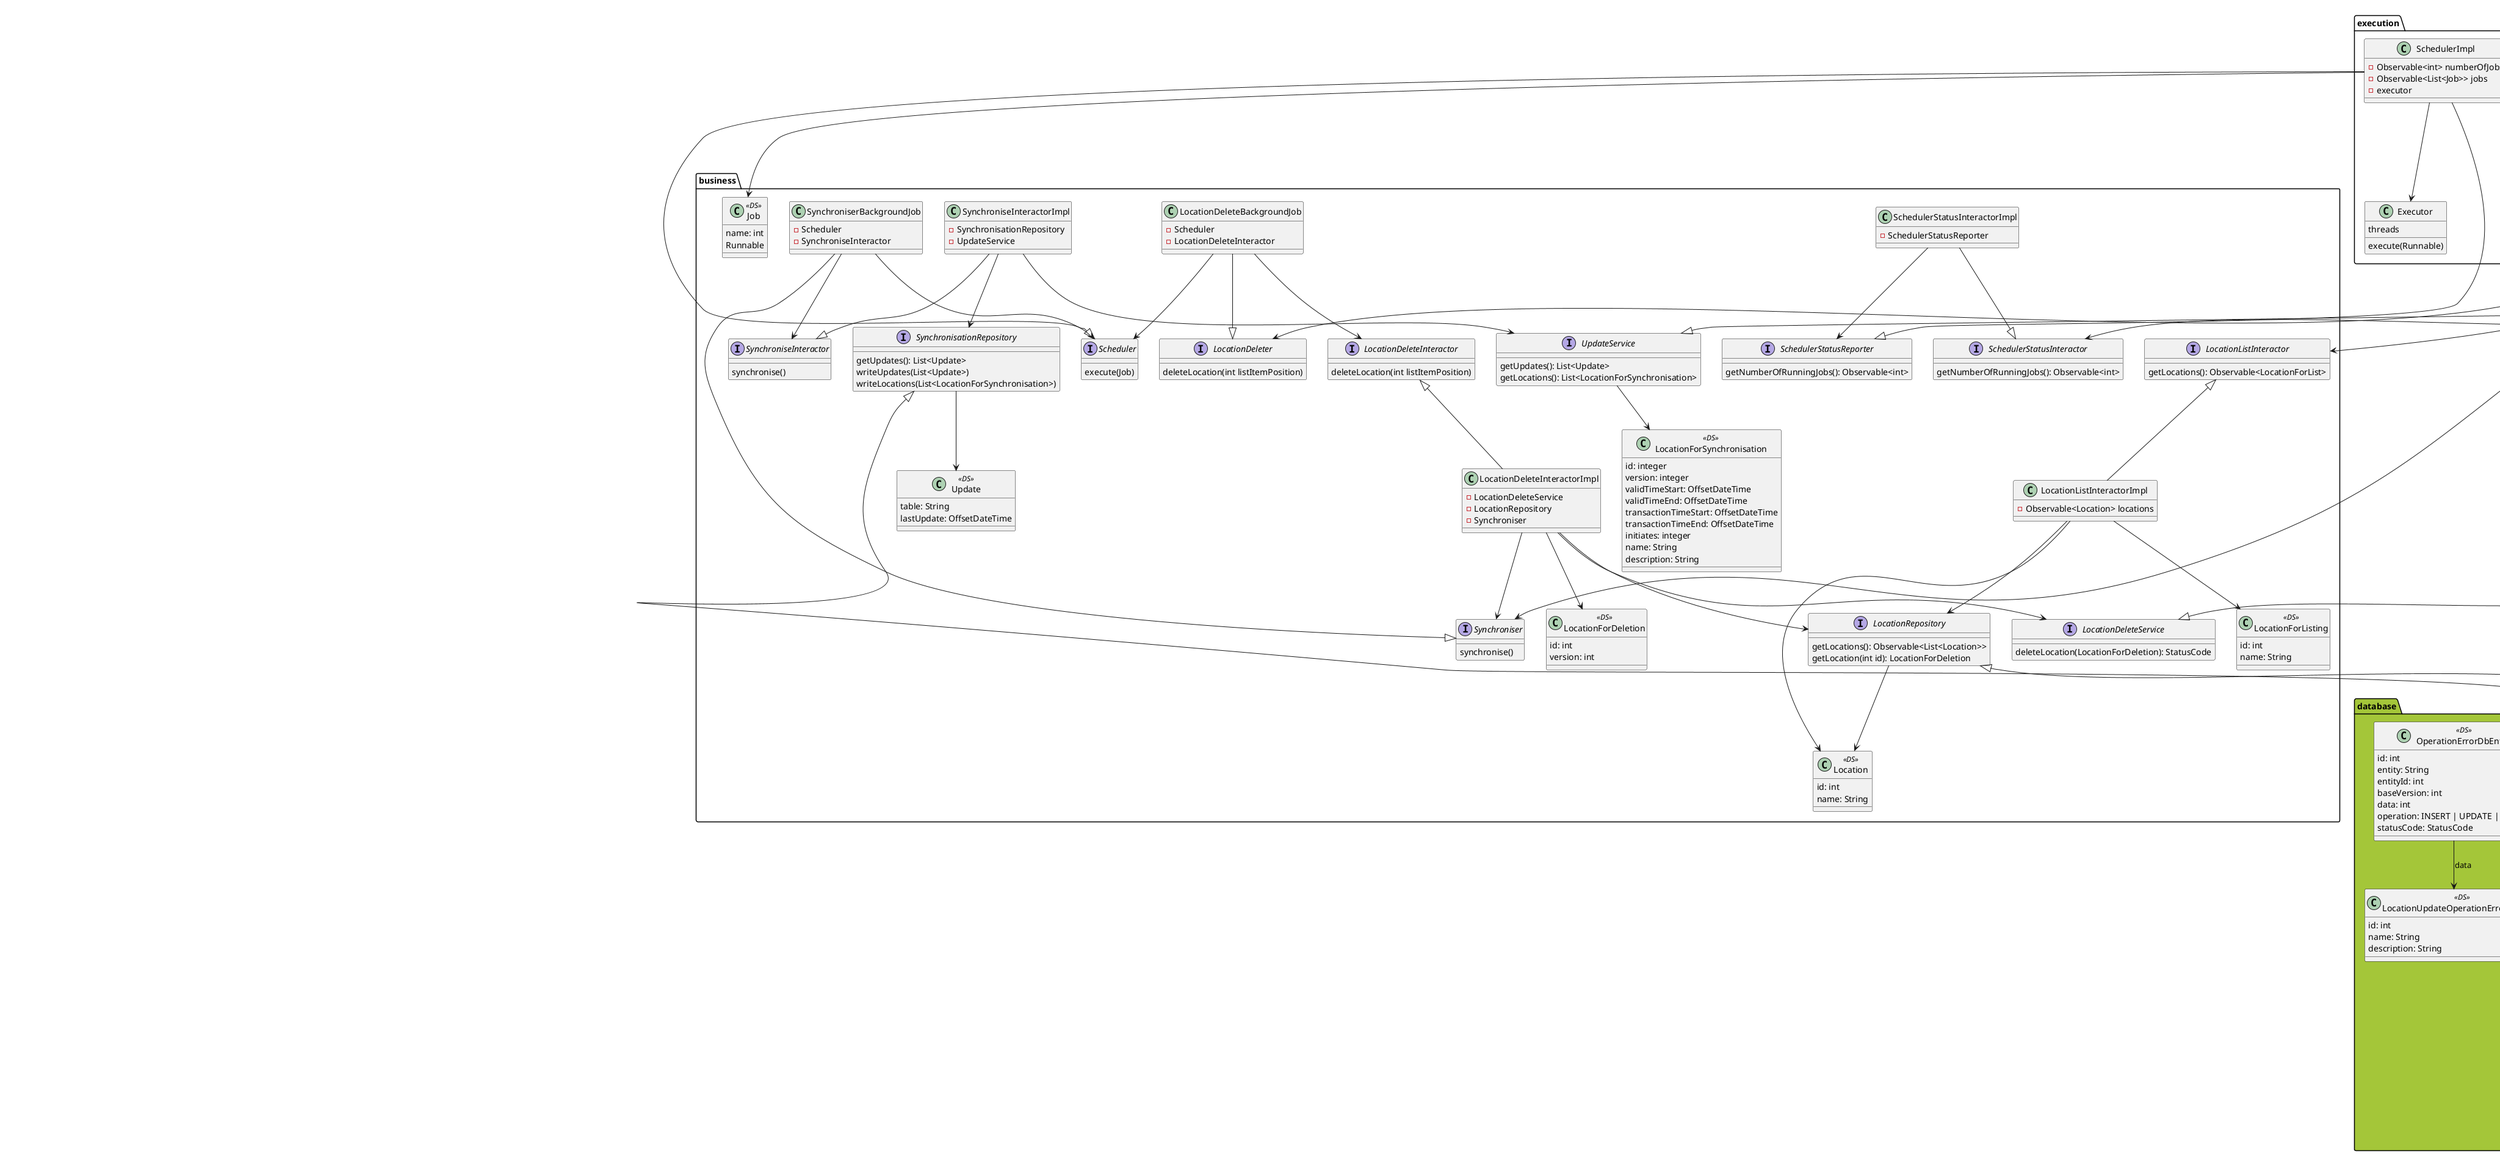 @startuml

' Error handling and Conflict resolution

' Data refresh

package business {

    together {

        interface LocationListInteractor {
            getLocations(): Observable<LocationForList>
        }

        class LocationListInteractorImpl {
            - Observable<Location> locations
        }

        LocationListInteractorImpl --> LocationRepository
        LocationListInteractorImpl -up-|> LocationListInteractor
    }

    together {
        interface LocationDeleter {
            deleteLocation(int listItemPosition)
        }

        class LocationDeleteBackgroundJob {
            - Scheduler
            - LocationDeleteInteractor
        }

        LocationDeleteBackgroundJob --|> LocationDeleter
        LocationDeleteBackgroundJob --> Scheduler
        LocationDeleteBackgroundJob --> LocationDeleteInteractor
    }

    class LocationDeleteInteractorImpl {
        - LocationDeleteService
        - LocationRepository
        - Synchroniser
    }

    LocationDeleteInteractorImpl -up-|> LocationDeleteInteractor
    LocationDeleteInteractorImpl --> LocationDeleteService
    LocationDeleteInteractorImpl --> LocationRepository
    LocationDeleteInteractorImpl --> Synchroniser

    interface LocationDeleteInteractor {
        deleteLocation(int listItemPosition)
    }

    interface LocationRepository {
        getLocations(): Observable<List<Location>>
        getLocation(int id): LocationForDeletion
    }

    interface LocationDeleteService {
        deleteLocation(LocationForDeletion): StatusCode
    }

    interface Scheduler {
        execute(Job)
    }

    interface SchedulerStatusInteractor {
        getNumberOfRunningJobs(): Observable<int>
    }

    class SchedulerStatusInteractorImpl {
        - SchedulerStatusReporter
    }

    SchedulerStatusInteractorImpl --|> SchedulerStatusInteractor
    SchedulerStatusInteractorImpl --> SchedulerStatusReporter

    interface SchedulerStatusReporter {
        getNumberOfRunningJobs(): Observable<int>
    }

    interface Synchroniser {
        synchronise()
    }

    class SynchroniserBackgroundJob {
        - Scheduler
        - SynchroniseInteractor
    }

    SynchroniserBackgroundJob --|> Synchroniser
    SynchroniserBackgroundJob --> Scheduler
    SynchroniserBackgroundJob --> SynchroniseInteractor

    interface SynchroniseInteractor {
        synchronise()
    }

    class SynchroniseInteractorImpl {
        - SynchronisationRepository
        - UpdateService
    }

    SynchroniseInteractorImpl --|> SynchroniseInteractor
    SynchroniseInteractorImpl --> SynchronisationRepository
    SynchroniseInteractorImpl --> UpdateService

    interface UpdateService {
        getUpdates(): List<Update>
        getLocations(): List<LocationForSynchronisation>
    }

    UpdateService --> LocationForSynchronisation

    interface SynchronisationRepository {
        getUpdates(): List<Update>
        writeUpdates(List<Update>)
        writeLocations(List<LocationForSynchronisation>)
    }

    SynchronisationRepository --> Update

    class Update <<DS>> {
        table: String
        lastUpdate: OffsetDateTime
    }

    class LocationForDeletion <<DS>> {
        id: int
        version: int
    }

    class Location <<DS>> {
        id: int
        name: String
    }

    class LocationForSynchronisation <<DS>> {
        id: integer
        version: integer
        validTimeStart: OffsetDateTime
        validTimeEnd: OffsetDateTime
        transactionTimeStart: OffsetDateTime
        transactionTimeEnd: OffsetDateTime
        initiates: integer
        name: String
        description: String
    }

    class LocationForListing <<DS>> {
        id: int
        name: String
    }

    class Job <<DS>> {
        name: int
        Runnable
    }

    LocationListInteractorImpl --> Location
    LocationListInteractorImpl --> LocationForListing
    LocationRepository --> Location
    LocationDeleteInteractorImpl --> LocationForDeletion
}

package database #A4C639 {

    class LocationRepositoryImpl {
        - LocationDao
    }

    LocationRepositoryImpl -up-|> LocationRepository
    LocationRepositoryImpl --> LocationDao

    class LocationDao {
        getLocations(): Observable<List<LocationDbEntity>>
        getLocation(int id): LocationDbEntity
    }

    class SynchronisationDao {
    }

    SynchronisationDao --> UpdateDbEntity
    SynchronisationDao --|> SynchronisationRepository

    class LocationDbEntity <<DS>> {
        id: integer
        version: integer
        validTimeStart: OffsetDateTime
        validTimeEnd: OffsetDateTime
        transactionTimeStart: OffsetDateTime
        transactionTimeEnd: OffsetDateTime
        initiates: integer
        name: String
        description: String
    }

    class UpdateDbEntity <<DS>> {
        table: String
        lastUpdate: OffsetDateTime
    }

    LocationRepositoryImpl --> LocationDbEntity
    LocationDao --> LocationDbEntity

    class OperationErrorDbEntity <<DS>> {
        id: int
        entity: String
        entityId: int
        baseVersion: int
        data: int
        operation: INSERT | UPDATE | DELETE
        statusCode: StatusCode
    }

    OperationErrorDbEntity --> LocationUpdateOperationErrorDbEntity : data

    class LocationUpdateOperationErrorDbEntity <<DS>> {
        id: int
        name: String
        description: String
    }
}

package presenter #A4C639 {
    class LocationViewModel {
        - LocationListInteractor
        - LocationDeleter
        - Synchroniser
        getLocations(): Observable<LocationForListing>
        addLocation(): Observable<LocationListNavigationArgs>
        deleteLocation(int listItemPosition)
        editLocation(int listItemPosition): Observable<LocationListNavigationArgs>
        synchronise()
    }

    LocationViewModel --> LocationListInteractor
    LocationViewModel --> LocationDeleter
    LocationViewModel --> Synchroniser

    class BackgroundJobViewModel {
        - SchedulerStatusInteractor
        getNumberOfRunningJobs(): Observable<int>
        showRunningJobs(): Observable<NavigationArgs>
    }

    BackgroundJobViewModel --> SchedulerStatusInteractor
}

package view #A4C639 {
    class LocationListFragment {
        - LocationViewModel
        onItemSwipedRight(View item)
        onItemClicked(View item)
        onAddItem(View button)
        onSwipeToRefresh()
    }

    LocationListFragment --> LocationViewModel
    LocationListFragment *-- LocationListAdapter

    class LocationListAdapter {
        data: List<LocationForListing>
        setData(List<LocationForListing>)
    }

    LocationListAdapter o-- LocationViewHolder

    class LocationViewHolder {
        name: TextField
        setName(String name)
        getListItemPosition(): int
    }

    class MainActivity {
        - BackgroundJobViewModel
        onBackgroundJobsClicked()
    }

    MainActivity *-- BackgroundJobView
    MainActivity --> BackgroundJobViewModel

    class BackgroundJobView {
        setRunningJobs(int jobs)
    }
}

package execution {

    class SchedulerImpl {
        - Observable<int> numberOfJobs
        - Observable<List<Job>> jobs
        - executor
    }

    SchedulerImpl --|> SchedulerStatusReporter
    SchedulerImpl --|> Scheduler
    SchedulerImpl --> Executor
    SchedulerImpl --> Job

    class Executor {
        threads
        execute(Runnable)
    }
}

package server {
    interface Api {
        getUpdates(): List<Update>
        deleteLocation(int id, int version): Call<Response>
    }

    class LocationDeleteServiceImpl {
        - Api
    }

    LocationDeleteServiceImpl --> Api
    LocationDeleteServiceImpl --|> LocationDeleteService

    class UpdateServiceImpl {
        - Api
    }

    UpdateServiceImpl --|> UpdateService
    UpdateServiceImpl --> Api

}

@enduml
